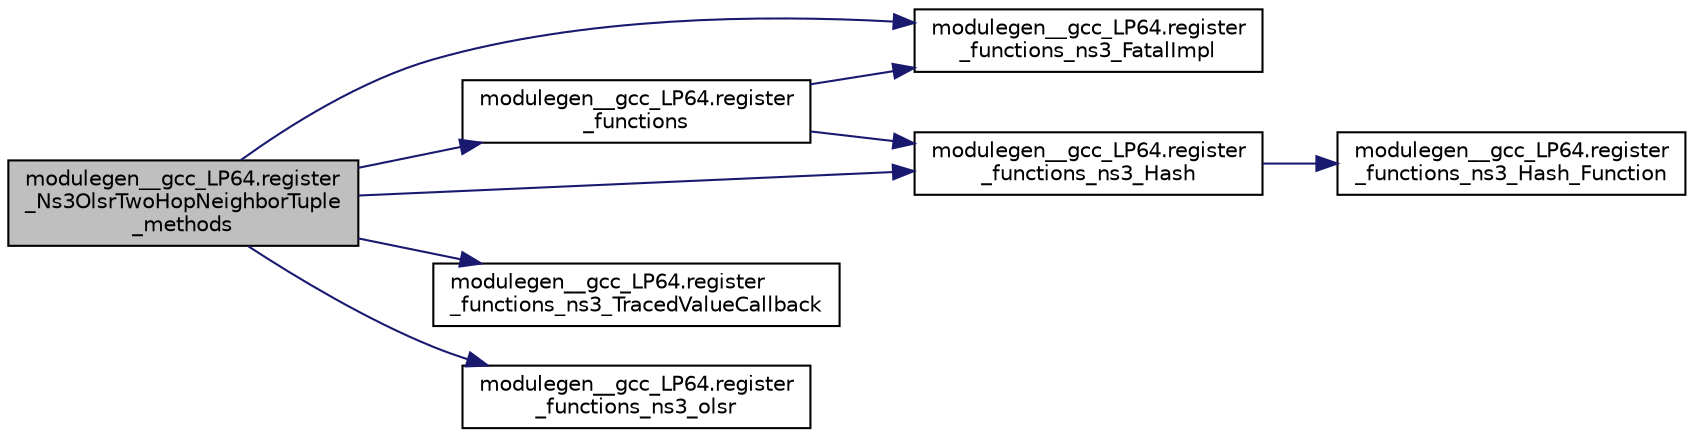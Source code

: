 digraph "modulegen__gcc_LP64.register_Ns3OlsrTwoHopNeighborTuple_methods"
{
  edge [fontname="Helvetica",fontsize="10",labelfontname="Helvetica",labelfontsize="10"];
  node [fontname="Helvetica",fontsize="10",shape=record];
  rankdir="LR";
  Node1 [label="modulegen__gcc_LP64.register\l_Ns3OlsrTwoHopNeighborTuple\l_methods",height=0.2,width=0.4,color="black", fillcolor="grey75", style="filled", fontcolor="black"];
  Node1 -> Node2 [color="midnightblue",fontsize="10",style="solid"];
  Node2 [label="modulegen__gcc_LP64.register\l_functions",height=0.2,width=0.4,color="black", fillcolor="white", style="filled",URL="$db/dbb/namespacemodulegen____gcc__LP64.html#aec4a5f753ed5fb80e971fb72341c9052"];
  Node2 -> Node3 [color="midnightblue",fontsize="10",style="solid"];
  Node3 [label="modulegen__gcc_LP64.register\l_functions_ns3_FatalImpl",height=0.2,width=0.4,color="black", fillcolor="white", style="filled",URL="$db/dbb/namespacemodulegen____gcc__LP64.html#a50e31627c725d62dd753bad9b750a7a2"];
  Node2 -> Node4 [color="midnightblue",fontsize="10",style="solid"];
  Node4 [label="modulegen__gcc_LP64.register\l_functions_ns3_Hash",height=0.2,width=0.4,color="black", fillcolor="white", style="filled",URL="$db/dbb/namespacemodulegen____gcc__LP64.html#aaccaa7a88652c7cf1cbe4bae23dfd70f"];
  Node4 -> Node5 [color="midnightblue",fontsize="10",style="solid"];
  Node5 [label="modulegen__gcc_LP64.register\l_functions_ns3_Hash_Function",height=0.2,width=0.4,color="black", fillcolor="white", style="filled",URL="$db/dbb/namespacemodulegen____gcc__LP64.html#ac5702d84dcfdab4237af2580ad57e6cd"];
  Node1 -> Node3 [color="midnightblue",fontsize="10",style="solid"];
  Node1 -> Node4 [color="midnightblue",fontsize="10",style="solid"];
  Node1 -> Node6 [color="midnightblue",fontsize="10",style="solid"];
  Node6 [label="modulegen__gcc_LP64.register\l_functions_ns3_TracedValueCallback",height=0.2,width=0.4,color="black", fillcolor="white", style="filled",URL="$db/dbb/namespacemodulegen____gcc__LP64.html#a598936972a1d732adf3c766e058929eb"];
  Node1 -> Node7 [color="midnightblue",fontsize="10",style="solid"];
  Node7 [label="modulegen__gcc_LP64.register\l_functions_ns3_olsr",height=0.2,width=0.4,color="black", fillcolor="white", style="filled",URL="$db/dbb/namespacemodulegen____gcc__LP64.html#aa3d01eba33ee471804a57579779576fb"];
}
